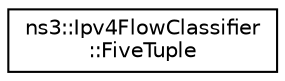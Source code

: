 digraph "Graphical Class Hierarchy"
{
 // LATEX_PDF_SIZE
  edge [fontname="Helvetica",fontsize="10",labelfontname="Helvetica",labelfontsize="10"];
  node [fontname="Helvetica",fontsize="10",shape=record];
  rankdir="LR";
  Node0 [label="ns3::Ipv4FlowClassifier\l::FiveTuple",height=0.2,width=0.4,color="black", fillcolor="white", style="filled",URL="$structns3_1_1_ipv4_flow_classifier_1_1_five_tuple.html",tooltip="Structure to classify a packet."];
}
